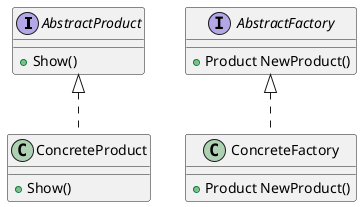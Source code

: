 @startuml
'https://plantuml.com/class-diagram

interface AbstractProduct {
+ Show()
}

class ConcreteProduct {
+ Show()
}

interface AbstractFactory {
+ Product NewProduct()
}

class ConcreteFactory {
+ Product NewProduct()
}

AbstractProduct <|.. ConcreteProduct
AbstractFactory <|.. ConcreteFactory

@enduml